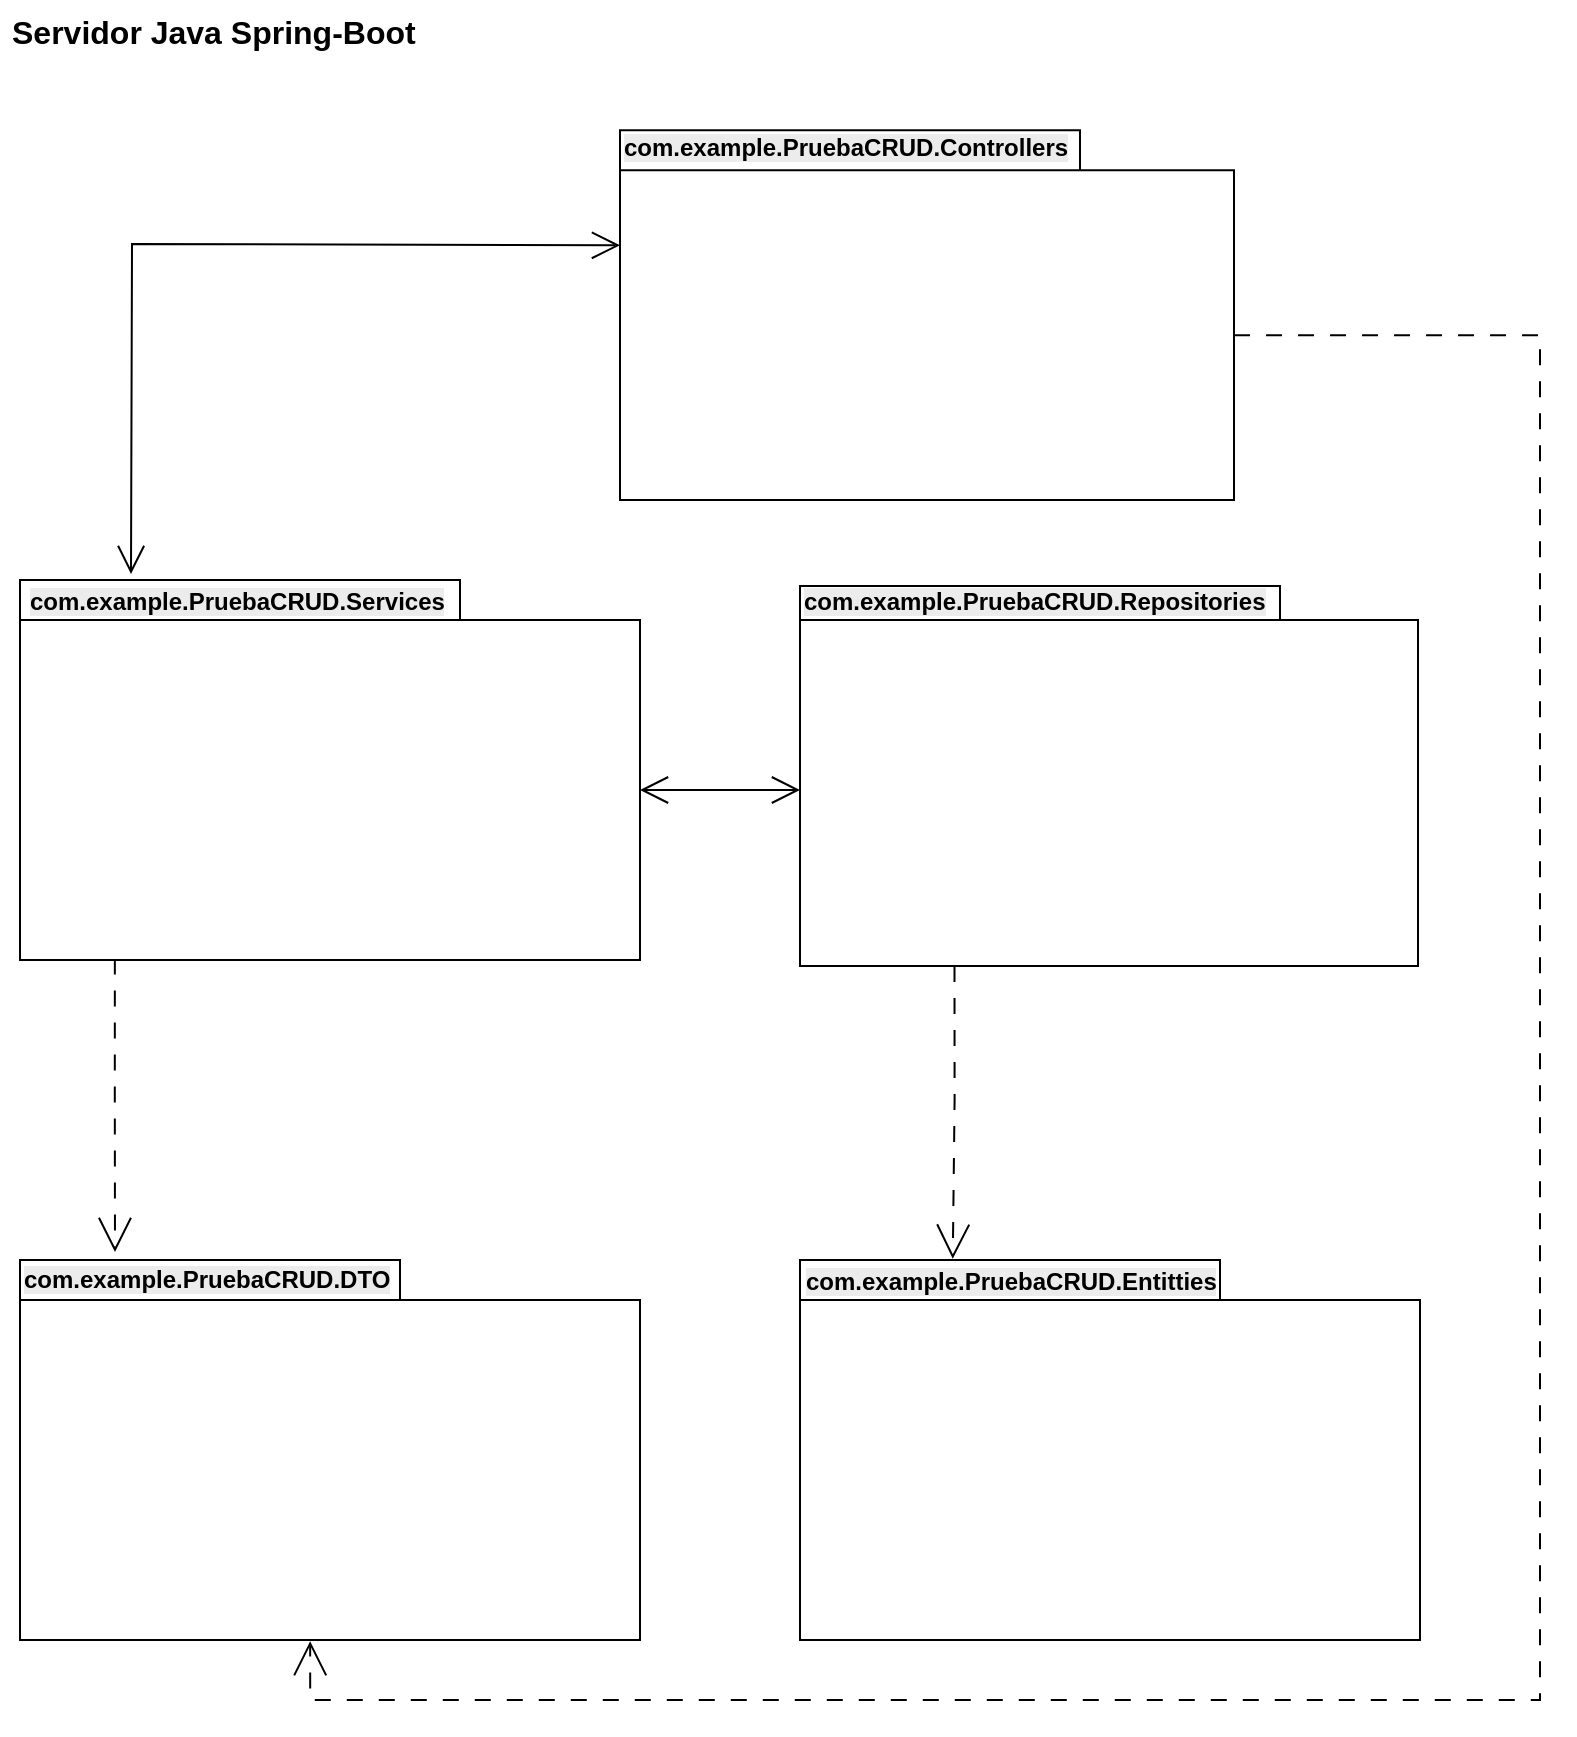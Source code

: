 <mxfile version="27.0.5">
  <diagram id="C5RBs43oDa-KdzZeNtuy" name="Componentes">
    <mxGraphModel dx="828" dy="989" grid="1" gridSize="10" guides="1" tooltips="1" connect="1" arrows="1" fold="1" page="1" pageScale="1" pageWidth="850" pageHeight="1100" math="0" shadow="0">
      <root>
        <mxCell id="WIyWlLk6GJQsqaUBKTNV-0" />
        <mxCell id="WIyWlLk6GJQsqaUBKTNV-1" parent="WIyWlLk6GJQsqaUBKTNV-0" />
        <mxCell id="s4hUxg75_TmqoVt2xTle-6" value="&lt;span style=&quot;font-weight: 700; text-align: center;&quot;&gt;Servidor Java Spring-Boot&lt;/span&gt;" style="text;strokeColor=none;fillColor=none;spacingLeft=4;spacingRight=4;overflow=hidden;rotatable=0;points=[[0,0.5],[1,0.5]];portConstraint=eastwest;fontSize=16;whiteSpace=wrap;html=1;" parent="WIyWlLk6GJQsqaUBKTNV-1" vertex="1">
          <mxGeometry x="860" y="10" width="230" height="35.24" as="geometry" />
        </mxCell>
        <mxCell id="s4hUxg75_TmqoVt2xTle-14" style="edgeStyle=orthogonalEdgeStyle;rounded=0;orthogonalLoop=1;jettySize=auto;html=1;exitX=0.153;exitY=0.996;exitDx=0;exitDy=0;exitPerimeter=0;entryX=0.25;entryY=0;entryDx=0;entryDy=0;endArrow=open;endFill=0;endSize=15;dashed=1;dashPattern=8 8;" parent="WIyWlLk6GJQsqaUBKTNV-1" source="s4hUxg75_TmqoVt2xTle-17" target="s4hUxg75_TmqoVt2xTle-19" edge="1">
          <mxGeometry relative="1" as="geometry">
            <Array as="points" />
          </mxGeometry>
        </mxCell>
        <mxCell id="s4hUxg75_TmqoVt2xTle-16" value="" style="group" parent="WIyWlLk6GJQsqaUBKTNV-1" vertex="1" connectable="0">
          <mxGeometry x="870" y="297" width="351" height="193" as="geometry" />
        </mxCell>
        <mxCell id="s4hUxg75_TmqoVt2xTle-17" value="" style="shape=folder;fontStyle=1;spacingTop=10;tabWidth=220;tabHeight=20;tabPosition=left;html=1;whiteSpace=wrap;" parent="s4hUxg75_TmqoVt2xTle-16" vertex="1">
          <mxGeometry y="3" width="310" height="190" as="geometry" />
        </mxCell>
        <mxCell id="s4hUxg75_TmqoVt2xTle-18" value="&lt;span style=&quot;color: rgb(0, 0, 0); font-family: Helvetica; font-size: 12px; font-style: normal; font-variant-ligatures: normal; font-variant-caps: normal; font-weight: 700; letter-spacing: normal; orphans: 2; text-align: center; text-indent: 0px; text-transform: none; widows: 2; word-spacing: 0px; -webkit-text-stroke-width: 0px; white-space: normal; background-color: rgb(236, 236, 236); text-decoration-thickness: initial; text-decoration-style: initial; text-decoration-color: initial; display: inline !important; float: none;&quot;&gt;com.example.PruebaCRUD.Services&lt;/span&gt;" style="text;whiteSpace=wrap;html=1;" parent="s4hUxg75_TmqoVt2xTle-16" vertex="1">
          <mxGeometry x="3" width="210" height="30" as="geometry" />
        </mxCell>
        <mxCell id="s4hUxg75_TmqoVt2xTle-20" value="" style="group" parent="WIyWlLk6GJQsqaUBKTNV-1" vertex="1" connectable="0">
          <mxGeometry x="1170" y="70" width="307" height="190" as="geometry" />
        </mxCell>
        <mxCell id="s4hUxg75_TmqoVt2xTle-21" value="" style="shape=folder;fontStyle=1;spacingTop=10;tabWidth=230;tabHeight=20;tabPosition=left;html=1;whiteSpace=wrap;" parent="s4hUxg75_TmqoVt2xTle-20" vertex="1">
          <mxGeometry y="5.175" width="307" height="184.825" as="geometry" />
        </mxCell>
        <mxCell id="s4hUxg75_TmqoVt2xTle-22" value="&lt;span style=&quot;color: rgb(0, 0, 0); font-family: Helvetica; font-style: normal; font-variant-ligatures: normal; font-variant-caps: normal; font-weight: 700; letter-spacing: normal; orphans: 2; text-align: center; text-indent: 0px; text-transform: none; widows: 2; word-spacing: 0px; -webkit-text-stroke-width: 0px; white-space: normal; background-color: rgb(236, 236, 236); text-decoration-thickness: initial; text-decoration-style: initial; text-decoration-color: initial; float: none; display: inline !important;&quot;&gt;com.example.PruebaCRUD.Controllers&lt;/span&gt;" style="text;whiteSpace=wrap;html=1;fontSize=12;" parent="s4hUxg75_TmqoVt2xTle-20" vertex="1">
          <mxGeometry width="141.149" height="21.744" as="geometry" />
        </mxCell>
        <mxCell id="s4hUxg75_TmqoVt2xTle-23" value="" style="endArrow=open;endFill=0;endSize=12;html=1;rounded=0;exitX=0;exitY=0;exitDx=0;exitDy=57.5;exitPerimeter=0;entryX=0.25;entryY=0;entryDx=0;entryDy=0;startArrow=open;startFill=0;startSize=12;" parent="WIyWlLk6GJQsqaUBKTNV-1" source="s4hUxg75_TmqoVt2xTle-21" target="s4hUxg75_TmqoVt2xTle-18" edge="1">
          <mxGeometry width="160" relative="1" as="geometry">
            <mxPoint x="1190" y="340" as="sourcePoint" />
            <mxPoint x="1350" y="340" as="targetPoint" />
            <Array as="points">
              <mxPoint x="926" y="132" />
            </Array>
          </mxGeometry>
        </mxCell>
        <mxCell id="s4hUxg75_TmqoVt2xTle-12" value="" style="endArrow=open;endFill=0;endSize=12;html=1;rounded=0;entryX=0;entryY=0;entryDx=0;entryDy=102;entryPerimeter=0;exitX=0;exitY=0;exitDx=310;exitDy=105;exitPerimeter=0;startArrow=open;startFill=0;startSize=12;" parent="WIyWlLk6GJQsqaUBKTNV-1" source="s4hUxg75_TmqoVt2xTle-17" target="s4hUxg75_TmqoVt2xTle-7" edge="1">
          <mxGeometry width="160" relative="1" as="geometry">
            <mxPoint x="1360" y="152" as="sourcePoint" />
            <mxPoint x="1480" y="150" as="targetPoint" />
          </mxGeometry>
        </mxCell>
        <mxCell id="s4hUxg75_TmqoVt2xTle-26" style="edgeStyle=orthogonalEdgeStyle;rounded=0;orthogonalLoop=1;jettySize=auto;html=1;exitX=0.25;exitY=1;exitDx=0;exitDy=0;exitPerimeter=0;entryX=0.359;entryY=0.116;entryDx=0;entryDy=0;endArrow=open;endFill=0;endSize=15;dashed=1;dashPattern=8 8;entryPerimeter=0;" parent="WIyWlLk6GJQsqaUBKTNV-1" source="s4hUxg75_TmqoVt2xTle-7" target="s4hUxg75_TmqoVt2xTle-25" edge="1">
          <mxGeometry relative="1" as="geometry">
            <Array as="points" />
            <mxPoint x="1400" y="493" as="sourcePoint" />
            <mxPoint x="1401" y="640" as="targetPoint" />
          </mxGeometry>
        </mxCell>
        <mxCell id="s4hUxg75_TmqoVt2xTle-27" value="" style="group" parent="WIyWlLk6GJQsqaUBKTNV-1" vertex="1" connectable="0">
          <mxGeometry x="1260" y="637" width="310" height="193" as="geometry" />
        </mxCell>
        <mxCell id="s4hUxg75_TmqoVt2xTle-9" value="" style="shape=folder;fontStyle=1;spacingTop=10;tabWidth=210;tabHeight=20;tabPosition=left;html=1;whiteSpace=wrap;" parent="s4hUxg75_TmqoVt2xTle-27" vertex="1">
          <mxGeometry y="3" width="310" height="190" as="geometry" />
        </mxCell>
        <mxCell id="s4hUxg75_TmqoVt2xTle-25" value="&lt;span style=&quot;color: rgb(0, 0, 0); font-family: Helvetica; font-size: 12px; font-style: normal; font-variant-ligatures: normal; font-variant-caps: normal; font-weight: 700; letter-spacing: normal; orphans: 2; text-align: center; text-indent: 0px; text-transform: none; widows: 2; word-spacing: 0px; -webkit-text-stroke-width: 0px; white-space: normal; background-color: rgb(236, 236, 236); text-decoration-thickness: initial; text-decoration-style: initial; text-decoration-color: initial; display: inline !important; float: none;&quot;&gt;com.example.PruebaCRUD.Entitties&lt;/span&gt;" style="text;whiteSpace=wrap;html=1;" parent="s4hUxg75_TmqoVt2xTle-27" vertex="1">
          <mxGeometry x="1" width="210" height="20" as="geometry" />
        </mxCell>
        <mxCell id="s4hUxg75_TmqoVt2xTle-28" value="" style="group" parent="WIyWlLk6GJQsqaUBKTNV-1" vertex="1" connectable="0">
          <mxGeometry x="870" y="636" width="310" height="194" as="geometry" />
        </mxCell>
        <mxCell id="s4hUxg75_TmqoVt2xTle-8" value="" style="shape=folder;fontStyle=1;spacingTop=10;tabWidth=190;tabHeight=20;tabPosition=left;html=1;whiteSpace=wrap;" parent="s4hUxg75_TmqoVt2xTle-28" vertex="1">
          <mxGeometry y="4" width="310" height="190" as="geometry" />
        </mxCell>
        <mxCell id="s4hUxg75_TmqoVt2xTle-19" value="&lt;span style=&quot;color: rgb(0, 0, 0); font-family: Helvetica; font-size: 12px; font-style: normal; font-variant-ligatures: normal; font-variant-caps: normal; font-weight: 700; letter-spacing: normal; orphans: 2; text-align: center; text-indent: 0px; text-transform: none; widows: 2; word-spacing: 0px; -webkit-text-stroke-width: 0px; white-space: normal; background-color: rgb(236, 236, 236); text-decoration-thickness: initial; text-decoration-style: initial; text-decoration-color: initial; display: inline !important; float: none;&quot;&gt;com.example.PruebaCRUD.DTO&lt;/span&gt;" style="text;whiteSpace=wrap;html=1;" parent="s4hUxg75_TmqoVt2xTle-28" vertex="1">
          <mxGeometry width="190" height="20" as="geometry" />
        </mxCell>
        <mxCell id="s4hUxg75_TmqoVt2xTle-29" value="" style="group" parent="WIyWlLk6GJQsqaUBKTNV-1" vertex="1" connectable="0">
          <mxGeometry x="1260" y="297" width="309" height="196" as="geometry" />
        </mxCell>
        <mxCell id="s4hUxg75_TmqoVt2xTle-7" value="" style="shape=folder;fontStyle=1;spacingTop=10;tabWidth=240;tabHeight=17;tabPosition=left;html=1;whiteSpace=wrap;" parent="s4hUxg75_TmqoVt2xTle-29" vertex="1">
          <mxGeometry y="6" width="309" height="190" as="geometry" />
        </mxCell>
        <mxCell id="s4hUxg75_TmqoVt2xTle-24" value="&lt;span style=&quot;color: rgb(0, 0, 0); font-family: Helvetica; font-size: 12px; font-style: normal; font-variant-ligatures: normal; font-variant-caps: normal; font-weight: 700; letter-spacing: normal; orphans: 2; text-align: center; text-indent: 0px; text-transform: none; widows: 2; word-spacing: 0px; -webkit-text-stroke-width: 0px; white-space: normal; background-color: rgb(236, 236, 236); text-decoration-thickness: initial; text-decoration-style: initial; text-decoration-color: initial; display: inline !important; float: none;&quot;&gt;com.example.PruebaCRUD.Repositories&lt;/span&gt;" style="text;whiteSpace=wrap;html=1;" parent="s4hUxg75_TmqoVt2xTle-29" vertex="1">
          <mxGeometry width="260" height="20" as="geometry" />
        </mxCell>
        <mxCell id="s4hUxg75_TmqoVt2xTle-32" style="edgeStyle=orthogonalEdgeStyle;rounded=0;orthogonalLoop=1;jettySize=auto;html=1;exitX=0;exitY=0;exitDx=307;exitDy=102.412;exitPerimeter=0;entryX=0.468;entryY=1.003;entryDx=0;entryDy=0;endArrow=open;endFill=0;endSize=15;dashed=1;dashPattern=8 8;entryPerimeter=0;" parent="WIyWlLk6GJQsqaUBKTNV-1" source="s4hUxg75_TmqoVt2xTle-21" target="s4hUxg75_TmqoVt2xTle-8" edge="1">
          <mxGeometry relative="1" as="geometry">
            <Array as="points">
              <mxPoint x="1630" y="178" />
              <mxPoint x="1630" y="860" />
              <mxPoint x="1015" y="860" />
            </Array>
            <mxPoint x="1347" y="503" as="sourcePoint" />
            <mxPoint x="1346" y="649" as="targetPoint" />
          </mxGeometry>
        </mxCell>
      </root>
    </mxGraphModel>
  </diagram>
</mxfile>
